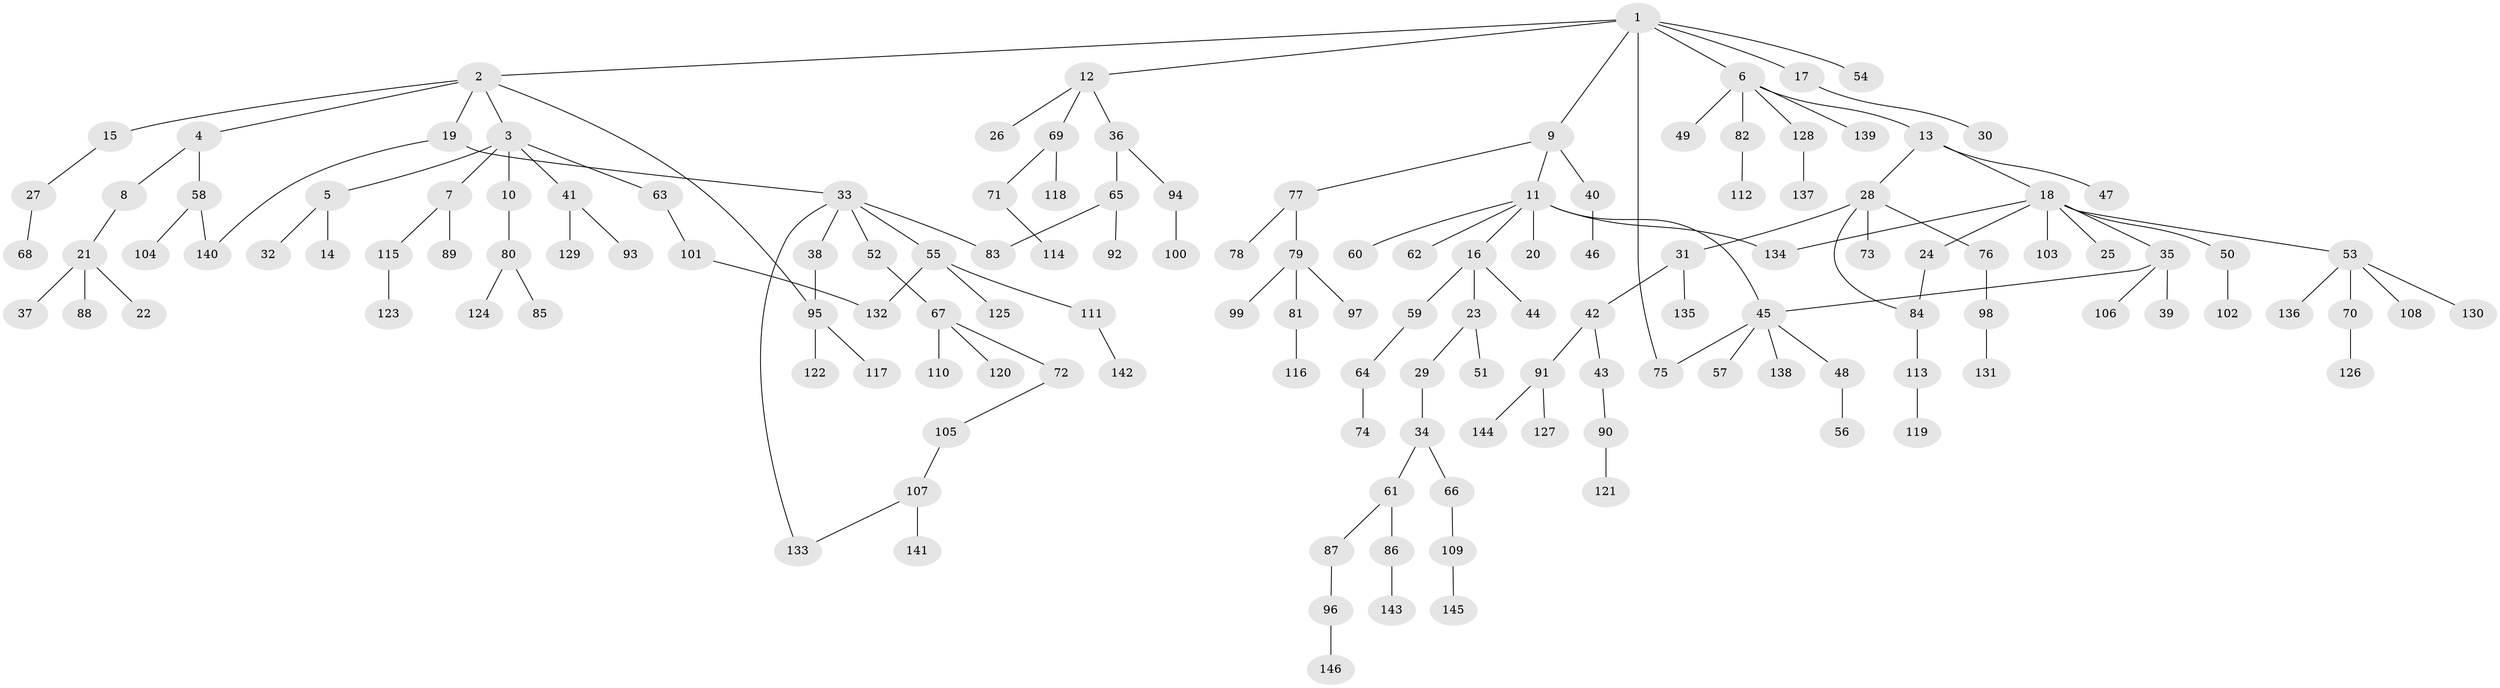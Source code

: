 // Generated by graph-tools (version 1.1) at 2025/41/03/09/25 04:41:31]
// undirected, 146 vertices, 154 edges
graph export_dot {
graph [start="1"]
  node [color=gray90,style=filled];
  1;
  2;
  3;
  4;
  5;
  6;
  7;
  8;
  9;
  10;
  11;
  12;
  13;
  14;
  15;
  16;
  17;
  18;
  19;
  20;
  21;
  22;
  23;
  24;
  25;
  26;
  27;
  28;
  29;
  30;
  31;
  32;
  33;
  34;
  35;
  36;
  37;
  38;
  39;
  40;
  41;
  42;
  43;
  44;
  45;
  46;
  47;
  48;
  49;
  50;
  51;
  52;
  53;
  54;
  55;
  56;
  57;
  58;
  59;
  60;
  61;
  62;
  63;
  64;
  65;
  66;
  67;
  68;
  69;
  70;
  71;
  72;
  73;
  74;
  75;
  76;
  77;
  78;
  79;
  80;
  81;
  82;
  83;
  84;
  85;
  86;
  87;
  88;
  89;
  90;
  91;
  92;
  93;
  94;
  95;
  96;
  97;
  98;
  99;
  100;
  101;
  102;
  103;
  104;
  105;
  106;
  107;
  108;
  109;
  110;
  111;
  112;
  113;
  114;
  115;
  116;
  117;
  118;
  119;
  120;
  121;
  122;
  123;
  124;
  125;
  126;
  127;
  128;
  129;
  130;
  131;
  132;
  133;
  134;
  135;
  136;
  137;
  138;
  139;
  140;
  141;
  142;
  143;
  144;
  145;
  146;
  1 -- 2;
  1 -- 6;
  1 -- 9;
  1 -- 12;
  1 -- 17;
  1 -- 54;
  1 -- 75;
  2 -- 3;
  2 -- 4;
  2 -- 15;
  2 -- 19;
  2 -- 95;
  3 -- 5;
  3 -- 7;
  3 -- 10;
  3 -- 41;
  3 -- 63;
  4 -- 8;
  4 -- 58;
  5 -- 14;
  5 -- 32;
  6 -- 13;
  6 -- 49;
  6 -- 82;
  6 -- 128;
  6 -- 139;
  7 -- 89;
  7 -- 115;
  8 -- 21;
  9 -- 11;
  9 -- 40;
  9 -- 77;
  10 -- 80;
  11 -- 16;
  11 -- 20;
  11 -- 60;
  11 -- 62;
  11 -- 134;
  11 -- 45;
  12 -- 26;
  12 -- 36;
  12 -- 69;
  13 -- 18;
  13 -- 28;
  13 -- 47;
  15 -- 27;
  16 -- 23;
  16 -- 44;
  16 -- 59;
  17 -- 30;
  18 -- 24;
  18 -- 25;
  18 -- 35;
  18 -- 50;
  18 -- 53;
  18 -- 103;
  18 -- 134;
  19 -- 33;
  19 -- 140;
  21 -- 22;
  21 -- 37;
  21 -- 88;
  23 -- 29;
  23 -- 51;
  24 -- 84;
  27 -- 68;
  28 -- 31;
  28 -- 73;
  28 -- 76;
  28 -- 84;
  29 -- 34;
  31 -- 42;
  31 -- 135;
  33 -- 38;
  33 -- 52;
  33 -- 55;
  33 -- 83;
  33 -- 133;
  34 -- 61;
  34 -- 66;
  35 -- 39;
  35 -- 45;
  35 -- 106;
  36 -- 65;
  36 -- 94;
  38 -- 95;
  40 -- 46;
  41 -- 93;
  41 -- 129;
  42 -- 43;
  42 -- 91;
  43 -- 90;
  45 -- 48;
  45 -- 57;
  45 -- 75;
  45 -- 138;
  48 -- 56;
  50 -- 102;
  52 -- 67;
  53 -- 70;
  53 -- 108;
  53 -- 130;
  53 -- 136;
  55 -- 111;
  55 -- 125;
  55 -- 132;
  58 -- 104;
  58 -- 140;
  59 -- 64;
  61 -- 86;
  61 -- 87;
  63 -- 101;
  64 -- 74;
  65 -- 92;
  65 -- 83;
  66 -- 109;
  67 -- 72;
  67 -- 110;
  67 -- 120;
  69 -- 71;
  69 -- 118;
  70 -- 126;
  71 -- 114;
  72 -- 105;
  76 -- 98;
  77 -- 78;
  77 -- 79;
  79 -- 81;
  79 -- 97;
  79 -- 99;
  80 -- 85;
  80 -- 124;
  81 -- 116;
  82 -- 112;
  84 -- 113;
  86 -- 143;
  87 -- 96;
  90 -- 121;
  91 -- 127;
  91 -- 144;
  94 -- 100;
  95 -- 117;
  95 -- 122;
  96 -- 146;
  98 -- 131;
  101 -- 132;
  105 -- 107;
  107 -- 141;
  107 -- 133;
  109 -- 145;
  111 -- 142;
  113 -- 119;
  115 -- 123;
  128 -- 137;
}
